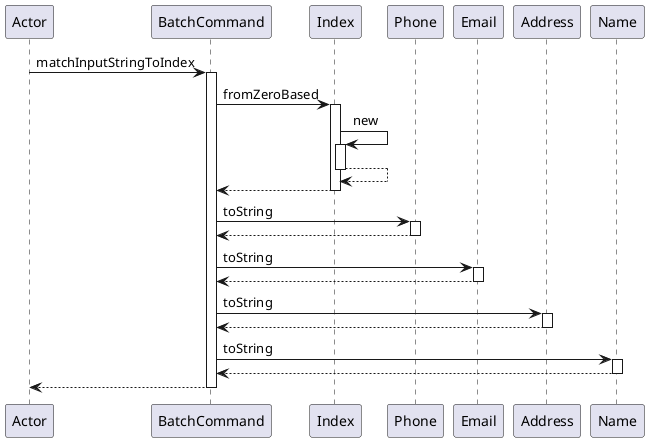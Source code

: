 @startuml
participant Actor
Actor -> BatchCommand : matchInputStringToIndex
activate BatchCommand
BatchCommand -> Index : fromZeroBased
activate Index
Index -> Index : new
activate Index
Index --> Index
deactivate Index
Index --> BatchCommand
deactivate Index
BatchCommand -> Phone : toString
activate Phone
Phone --> BatchCommand
deactivate Phone
BatchCommand -> Email : toString
activate Email
Email --> BatchCommand
deactivate Email
BatchCommand -> Address : toString
activate Address
Address --> BatchCommand
deactivate Address
BatchCommand -> Name : toString
activate Name
Name --> BatchCommand
deactivate Name
return
@enduml
